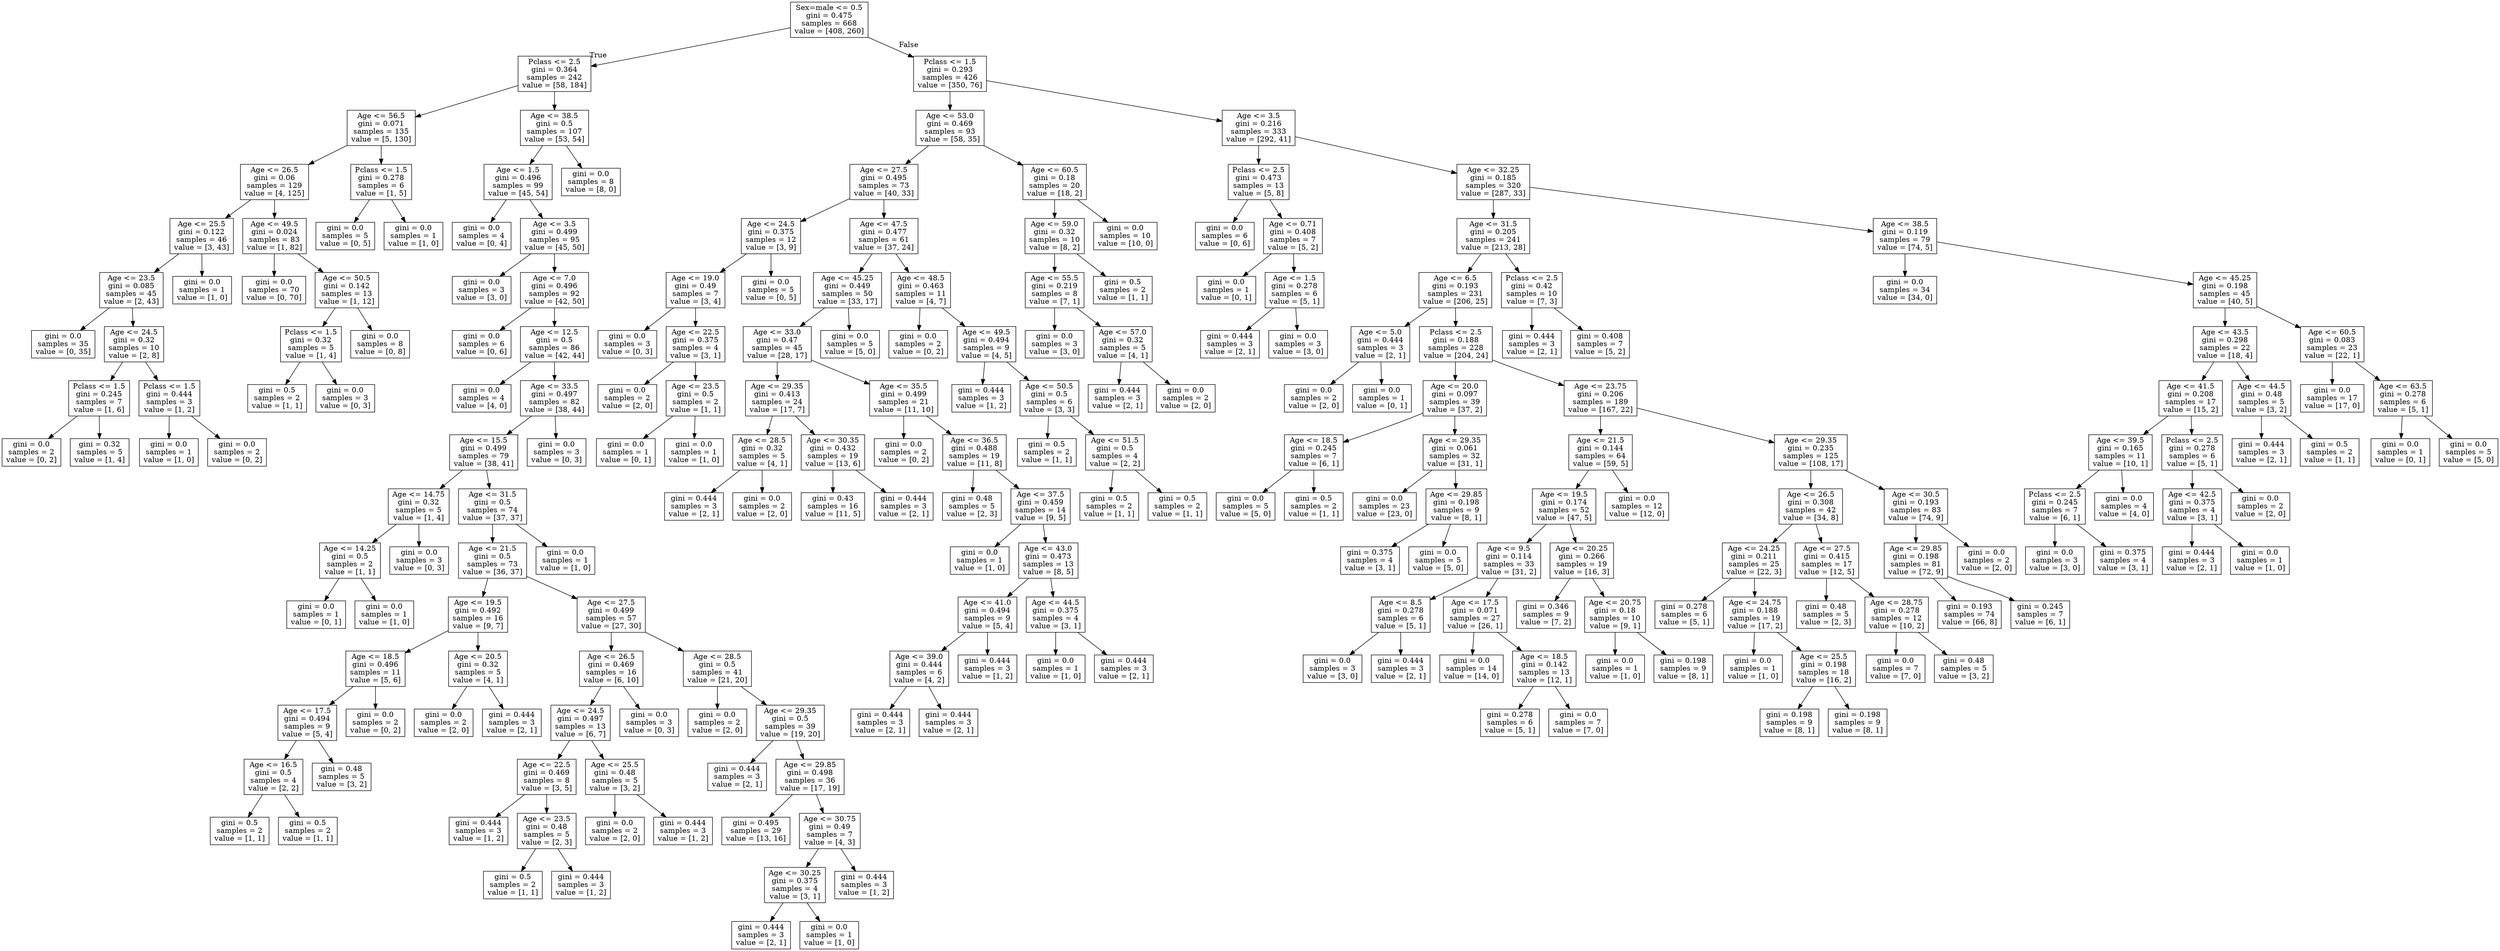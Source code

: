 digraph Tree {
node [shape=box] ;
0 [label="Sex=male <= 0.5\ngini = 0.475\nsamples = 668\nvalue = [408, 260]"] ;
1 [label="Pclass <= 2.5\ngini = 0.364\nsamples = 242\nvalue = [58, 184]"] ;
0 -> 1 [labeldistance=2.5, labelangle=45, headlabel="True"] ;
2 [label="Age <= 56.5\ngini = 0.071\nsamples = 135\nvalue = [5, 130]"] ;
1 -> 2 ;
3 [label="Age <= 26.5\ngini = 0.06\nsamples = 129\nvalue = [4, 125]"] ;
2 -> 3 ;
4 [label="Age <= 25.5\ngini = 0.122\nsamples = 46\nvalue = [3, 43]"] ;
3 -> 4 ;
5 [label="Age <= 23.5\ngini = 0.085\nsamples = 45\nvalue = [2, 43]"] ;
4 -> 5 ;
6 [label="gini = 0.0\nsamples = 35\nvalue = [0, 35]"] ;
5 -> 6 ;
7 [label="Age <= 24.5\ngini = 0.32\nsamples = 10\nvalue = [2, 8]"] ;
5 -> 7 ;
8 [label="Pclass <= 1.5\ngini = 0.245\nsamples = 7\nvalue = [1, 6]"] ;
7 -> 8 ;
9 [label="gini = 0.0\nsamples = 2\nvalue = [0, 2]"] ;
8 -> 9 ;
10 [label="gini = 0.32\nsamples = 5\nvalue = [1, 4]"] ;
8 -> 10 ;
11 [label="Pclass <= 1.5\ngini = 0.444\nsamples = 3\nvalue = [1, 2]"] ;
7 -> 11 ;
12 [label="gini = 0.0\nsamples = 1\nvalue = [1, 0]"] ;
11 -> 12 ;
13 [label="gini = 0.0\nsamples = 2\nvalue = [0, 2]"] ;
11 -> 13 ;
14 [label="gini = 0.0\nsamples = 1\nvalue = [1, 0]"] ;
4 -> 14 ;
15 [label="Age <= 49.5\ngini = 0.024\nsamples = 83\nvalue = [1, 82]"] ;
3 -> 15 ;
16 [label="gini = 0.0\nsamples = 70\nvalue = [0, 70]"] ;
15 -> 16 ;
17 [label="Age <= 50.5\ngini = 0.142\nsamples = 13\nvalue = [1, 12]"] ;
15 -> 17 ;
18 [label="Pclass <= 1.5\ngini = 0.32\nsamples = 5\nvalue = [1, 4]"] ;
17 -> 18 ;
19 [label="gini = 0.5\nsamples = 2\nvalue = [1, 1]"] ;
18 -> 19 ;
20 [label="gini = 0.0\nsamples = 3\nvalue = [0, 3]"] ;
18 -> 20 ;
21 [label="gini = 0.0\nsamples = 8\nvalue = [0, 8]"] ;
17 -> 21 ;
22 [label="Pclass <= 1.5\ngini = 0.278\nsamples = 6\nvalue = [1, 5]"] ;
2 -> 22 ;
23 [label="gini = 0.0\nsamples = 5\nvalue = [0, 5]"] ;
22 -> 23 ;
24 [label="gini = 0.0\nsamples = 1\nvalue = [1, 0]"] ;
22 -> 24 ;
25 [label="Age <= 38.5\ngini = 0.5\nsamples = 107\nvalue = [53, 54]"] ;
1 -> 25 ;
26 [label="Age <= 1.5\ngini = 0.496\nsamples = 99\nvalue = [45, 54]"] ;
25 -> 26 ;
27 [label="gini = 0.0\nsamples = 4\nvalue = [0, 4]"] ;
26 -> 27 ;
28 [label="Age <= 3.5\ngini = 0.499\nsamples = 95\nvalue = [45, 50]"] ;
26 -> 28 ;
29 [label="gini = 0.0\nsamples = 3\nvalue = [3, 0]"] ;
28 -> 29 ;
30 [label="Age <= 7.0\ngini = 0.496\nsamples = 92\nvalue = [42, 50]"] ;
28 -> 30 ;
31 [label="gini = 0.0\nsamples = 6\nvalue = [0, 6]"] ;
30 -> 31 ;
32 [label="Age <= 12.5\ngini = 0.5\nsamples = 86\nvalue = [42, 44]"] ;
30 -> 32 ;
33 [label="gini = 0.0\nsamples = 4\nvalue = [4, 0]"] ;
32 -> 33 ;
34 [label="Age <= 33.5\ngini = 0.497\nsamples = 82\nvalue = [38, 44]"] ;
32 -> 34 ;
35 [label="Age <= 15.5\ngini = 0.499\nsamples = 79\nvalue = [38, 41]"] ;
34 -> 35 ;
36 [label="Age <= 14.75\ngini = 0.32\nsamples = 5\nvalue = [1, 4]"] ;
35 -> 36 ;
37 [label="Age <= 14.25\ngini = 0.5\nsamples = 2\nvalue = [1, 1]"] ;
36 -> 37 ;
38 [label="gini = 0.0\nsamples = 1\nvalue = [0, 1]"] ;
37 -> 38 ;
39 [label="gini = 0.0\nsamples = 1\nvalue = [1, 0]"] ;
37 -> 39 ;
40 [label="gini = 0.0\nsamples = 3\nvalue = [0, 3]"] ;
36 -> 40 ;
41 [label="Age <= 31.5\ngini = 0.5\nsamples = 74\nvalue = [37, 37]"] ;
35 -> 41 ;
42 [label="Age <= 21.5\ngini = 0.5\nsamples = 73\nvalue = [36, 37]"] ;
41 -> 42 ;
43 [label="Age <= 19.5\ngini = 0.492\nsamples = 16\nvalue = [9, 7]"] ;
42 -> 43 ;
44 [label="Age <= 18.5\ngini = 0.496\nsamples = 11\nvalue = [5, 6]"] ;
43 -> 44 ;
45 [label="Age <= 17.5\ngini = 0.494\nsamples = 9\nvalue = [5, 4]"] ;
44 -> 45 ;
46 [label="Age <= 16.5\ngini = 0.5\nsamples = 4\nvalue = [2, 2]"] ;
45 -> 46 ;
47 [label="gini = 0.5\nsamples = 2\nvalue = [1, 1]"] ;
46 -> 47 ;
48 [label="gini = 0.5\nsamples = 2\nvalue = [1, 1]"] ;
46 -> 48 ;
49 [label="gini = 0.48\nsamples = 5\nvalue = [3, 2]"] ;
45 -> 49 ;
50 [label="gini = 0.0\nsamples = 2\nvalue = [0, 2]"] ;
44 -> 50 ;
51 [label="Age <= 20.5\ngini = 0.32\nsamples = 5\nvalue = [4, 1]"] ;
43 -> 51 ;
52 [label="gini = 0.0\nsamples = 2\nvalue = [2, 0]"] ;
51 -> 52 ;
53 [label="gini = 0.444\nsamples = 3\nvalue = [2, 1]"] ;
51 -> 53 ;
54 [label="Age <= 27.5\ngini = 0.499\nsamples = 57\nvalue = [27, 30]"] ;
42 -> 54 ;
55 [label="Age <= 26.5\ngini = 0.469\nsamples = 16\nvalue = [6, 10]"] ;
54 -> 55 ;
56 [label="Age <= 24.5\ngini = 0.497\nsamples = 13\nvalue = [6, 7]"] ;
55 -> 56 ;
57 [label="Age <= 22.5\ngini = 0.469\nsamples = 8\nvalue = [3, 5]"] ;
56 -> 57 ;
58 [label="gini = 0.444\nsamples = 3\nvalue = [1, 2]"] ;
57 -> 58 ;
59 [label="Age <= 23.5\ngini = 0.48\nsamples = 5\nvalue = [2, 3]"] ;
57 -> 59 ;
60 [label="gini = 0.5\nsamples = 2\nvalue = [1, 1]"] ;
59 -> 60 ;
61 [label="gini = 0.444\nsamples = 3\nvalue = [1, 2]"] ;
59 -> 61 ;
62 [label="Age <= 25.5\ngini = 0.48\nsamples = 5\nvalue = [3, 2]"] ;
56 -> 62 ;
63 [label="gini = 0.0\nsamples = 2\nvalue = [2, 0]"] ;
62 -> 63 ;
64 [label="gini = 0.444\nsamples = 3\nvalue = [1, 2]"] ;
62 -> 64 ;
65 [label="gini = 0.0\nsamples = 3\nvalue = [0, 3]"] ;
55 -> 65 ;
66 [label="Age <= 28.5\ngini = 0.5\nsamples = 41\nvalue = [21, 20]"] ;
54 -> 66 ;
67 [label="gini = 0.0\nsamples = 2\nvalue = [2, 0]"] ;
66 -> 67 ;
68 [label="Age <= 29.35\ngini = 0.5\nsamples = 39\nvalue = [19, 20]"] ;
66 -> 68 ;
69 [label="gini = 0.444\nsamples = 3\nvalue = [2, 1]"] ;
68 -> 69 ;
70 [label="Age <= 29.85\ngini = 0.498\nsamples = 36\nvalue = [17, 19]"] ;
68 -> 70 ;
71 [label="gini = 0.495\nsamples = 29\nvalue = [13, 16]"] ;
70 -> 71 ;
72 [label="Age <= 30.75\ngini = 0.49\nsamples = 7\nvalue = [4, 3]"] ;
70 -> 72 ;
73 [label="Age <= 30.25\ngini = 0.375\nsamples = 4\nvalue = [3, 1]"] ;
72 -> 73 ;
74 [label="gini = 0.444\nsamples = 3\nvalue = [2, 1]"] ;
73 -> 74 ;
75 [label="gini = 0.0\nsamples = 1\nvalue = [1, 0]"] ;
73 -> 75 ;
76 [label="gini = 0.444\nsamples = 3\nvalue = [1, 2]"] ;
72 -> 76 ;
77 [label="gini = 0.0\nsamples = 1\nvalue = [1, 0]"] ;
41 -> 77 ;
78 [label="gini = 0.0\nsamples = 3\nvalue = [0, 3]"] ;
34 -> 78 ;
79 [label="gini = 0.0\nsamples = 8\nvalue = [8, 0]"] ;
25 -> 79 ;
80 [label="Pclass <= 1.5\ngini = 0.293\nsamples = 426\nvalue = [350, 76]"] ;
0 -> 80 [labeldistance=2.5, labelangle=-45, headlabel="False"] ;
81 [label="Age <= 53.0\ngini = 0.469\nsamples = 93\nvalue = [58, 35]"] ;
80 -> 81 ;
82 [label="Age <= 27.5\ngini = 0.495\nsamples = 73\nvalue = [40, 33]"] ;
81 -> 82 ;
83 [label="Age <= 24.5\ngini = 0.375\nsamples = 12\nvalue = [3, 9]"] ;
82 -> 83 ;
84 [label="Age <= 19.0\ngini = 0.49\nsamples = 7\nvalue = [3, 4]"] ;
83 -> 84 ;
85 [label="gini = 0.0\nsamples = 3\nvalue = [0, 3]"] ;
84 -> 85 ;
86 [label="Age <= 22.5\ngini = 0.375\nsamples = 4\nvalue = [3, 1]"] ;
84 -> 86 ;
87 [label="gini = 0.0\nsamples = 2\nvalue = [2, 0]"] ;
86 -> 87 ;
88 [label="Age <= 23.5\ngini = 0.5\nsamples = 2\nvalue = [1, 1]"] ;
86 -> 88 ;
89 [label="gini = 0.0\nsamples = 1\nvalue = [0, 1]"] ;
88 -> 89 ;
90 [label="gini = 0.0\nsamples = 1\nvalue = [1, 0]"] ;
88 -> 90 ;
91 [label="gini = 0.0\nsamples = 5\nvalue = [0, 5]"] ;
83 -> 91 ;
92 [label="Age <= 47.5\ngini = 0.477\nsamples = 61\nvalue = [37, 24]"] ;
82 -> 92 ;
93 [label="Age <= 45.25\ngini = 0.449\nsamples = 50\nvalue = [33, 17]"] ;
92 -> 93 ;
94 [label="Age <= 33.0\ngini = 0.47\nsamples = 45\nvalue = [28, 17]"] ;
93 -> 94 ;
95 [label="Age <= 29.35\ngini = 0.413\nsamples = 24\nvalue = [17, 7]"] ;
94 -> 95 ;
96 [label="Age <= 28.5\ngini = 0.32\nsamples = 5\nvalue = [4, 1]"] ;
95 -> 96 ;
97 [label="gini = 0.444\nsamples = 3\nvalue = [2, 1]"] ;
96 -> 97 ;
98 [label="gini = 0.0\nsamples = 2\nvalue = [2, 0]"] ;
96 -> 98 ;
99 [label="Age <= 30.35\ngini = 0.432\nsamples = 19\nvalue = [13, 6]"] ;
95 -> 99 ;
100 [label="gini = 0.43\nsamples = 16\nvalue = [11, 5]"] ;
99 -> 100 ;
101 [label="gini = 0.444\nsamples = 3\nvalue = [2, 1]"] ;
99 -> 101 ;
102 [label="Age <= 35.5\ngini = 0.499\nsamples = 21\nvalue = [11, 10]"] ;
94 -> 102 ;
103 [label="gini = 0.0\nsamples = 2\nvalue = [0, 2]"] ;
102 -> 103 ;
104 [label="Age <= 36.5\ngini = 0.488\nsamples = 19\nvalue = [11, 8]"] ;
102 -> 104 ;
105 [label="gini = 0.48\nsamples = 5\nvalue = [2, 3]"] ;
104 -> 105 ;
106 [label="Age <= 37.5\ngini = 0.459\nsamples = 14\nvalue = [9, 5]"] ;
104 -> 106 ;
107 [label="gini = 0.0\nsamples = 1\nvalue = [1, 0]"] ;
106 -> 107 ;
108 [label="Age <= 43.0\ngini = 0.473\nsamples = 13\nvalue = [8, 5]"] ;
106 -> 108 ;
109 [label="Age <= 41.0\ngini = 0.494\nsamples = 9\nvalue = [5, 4]"] ;
108 -> 109 ;
110 [label="Age <= 39.0\ngini = 0.444\nsamples = 6\nvalue = [4, 2]"] ;
109 -> 110 ;
111 [label="gini = 0.444\nsamples = 3\nvalue = [2, 1]"] ;
110 -> 111 ;
112 [label="gini = 0.444\nsamples = 3\nvalue = [2, 1]"] ;
110 -> 112 ;
113 [label="gini = 0.444\nsamples = 3\nvalue = [1, 2]"] ;
109 -> 113 ;
114 [label="Age <= 44.5\ngini = 0.375\nsamples = 4\nvalue = [3, 1]"] ;
108 -> 114 ;
115 [label="gini = 0.0\nsamples = 1\nvalue = [1, 0]"] ;
114 -> 115 ;
116 [label="gini = 0.444\nsamples = 3\nvalue = [2, 1]"] ;
114 -> 116 ;
117 [label="gini = 0.0\nsamples = 5\nvalue = [5, 0]"] ;
93 -> 117 ;
118 [label="Age <= 48.5\ngini = 0.463\nsamples = 11\nvalue = [4, 7]"] ;
92 -> 118 ;
119 [label="gini = 0.0\nsamples = 2\nvalue = [0, 2]"] ;
118 -> 119 ;
120 [label="Age <= 49.5\ngini = 0.494\nsamples = 9\nvalue = [4, 5]"] ;
118 -> 120 ;
121 [label="gini = 0.444\nsamples = 3\nvalue = [1, 2]"] ;
120 -> 121 ;
122 [label="Age <= 50.5\ngini = 0.5\nsamples = 6\nvalue = [3, 3]"] ;
120 -> 122 ;
123 [label="gini = 0.5\nsamples = 2\nvalue = [1, 1]"] ;
122 -> 123 ;
124 [label="Age <= 51.5\ngini = 0.5\nsamples = 4\nvalue = [2, 2]"] ;
122 -> 124 ;
125 [label="gini = 0.5\nsamples = 2\nvalue = [1, 1]"] ;
124 -> 125 ;
126 [label="gini = 0.5\nsamples = 2\nvalue = [1, 1]"] ;
124 -> 126 ;
127 [label="Age <= 60.5\ngini = 0.18\nsamples = 20\nvalue = [18, 2]"] ;
81 -> 127 ;
128 [label="Age <= 59.0\ngini = 0.32\nsamples = 10\nvalue = [8, 2]"] ;
127 -> 128 ;
129 [label="Age <= 55.5\ngini = 0.219\nsamples = 8\nvalue = [7, 1]"] ;
128 -> 129 ;
130 [label="gini = 0.0\nsamples = 3\nvalue = [3, 0]"] ;
129 -> 130 ;
131 [label="Age <= 57.0\ngini = 0.32\nsamples = 5\nvalue = [4, 1]"] ;
129 -> 131 ;
132 [label="gini = 0.444\nsamples = 3\nvalue = [2, 1]"] ;
131 -> 132 ;
133 [label="gini = 0.0\nsamples = 2\nvalue = [2, 0]"] ;
131 -> 133 ;
134 [label="gini = 0.5\nsamples = 2\nvalue = [1, 1]"] ;
128 -> 134 ;
135 [label="gini = 0.0\nsamples = 10\nvalue = [10, 0]"] ;
127 -> 135 ;
136 [label="Age <= 3.5\ngini = 0.216\nsamples = 333\nvalue = [292, 41]"] ;
80 -> 136 ;
137 [label="Pclass <= 2.5\ngini = 0.473\nsamples = 13\nvalue = [5, 8]"] ;
136 -> 137 ;
138 [label="gini = 0.0\nsamples = 6\nvalue = [0, 6]"] ;
137 -> 138 ;
139 [label="Age <= 0.71\ngini = 0.408\nsamples = 7\nvalue = [5, 2]"] ;
137 -> 139 ;
140 [label="gini = 0.0\nsamples = 1\nvalue = [0, 1]"] ;
139 -> 140 ;
141 [label="Age <= 1.5\ngini = 0.278\nsamples = 6\nvalue = [5, 1]"] ;
139 -> 141 ;
142 [label="gini = 0.444\nsamples = 3\nvalue = [2, 1]"] ;
141 -> 142 ;
143 [label="gini = 0.0\nsamples = 3\nvalue = [3, 0]"] ;
141 -> 143 ;
144 [label="Age <= 32.25\ngini = 0.185\nsamples = 320\nvalue = [287, 33]"] ;
136 -> 144 ;
145 [label="Age <= 31.5\ngini = 0.205\nsamples = 241\nvalue = [213, 28]"] ;
144 -> 145 ;
146 [label="Age <= 6.5\ngini = 0.193\nsamples = 231\nvalue = [206, 25]"] ;
145 -> 146 ;
147 [label="Age <= 5.0\ngini = 0.444\nsamples = 3\nvalue = [2, 1]"] ;
146 -> 147 ;
148 [label="gini = 0.0\nsamples = 2\nvalue = [2, 0]"] ;
147 -> 148 ;
149 [label="gini = 0.0\nsamples = 1\nvalue = [0, 1]"] ;
147 -> 149 ;
150 [label="Pclass <= 2.5\ngini = 0.188\nsamples = 228\nvalue = [204, 24]"] ;
146 -> 150 ;
151 [label="Age <= 20.0\ngini = 0.097\nsamples = 39\nvalue = [37, 2]"] ;
150 -> 151 ;
152 [label="Age <= 18.5\ngini = 0.245\nsamples = 7\nvalue = [6, 1]"] ;
151 -> 152 ;
153 [label="gini = 0.0\nsamples = 5\nvalue = [5, 0]"] ;
152 -> 153 ;
154 [label="gini = 0.5\nsamples = 2\nvalue = [1, 1]"] ;
152 -> 154 ;
155 [label="Age <= 29.35\ngini = 0.061\nsamples = 32\nvalue = [31, 1]"] ;
151 -> 155 ;
156 [label="gini = 0.0\nsamples = 23\nvalue = [23, 0]"] ;
155 -> 156 ;
157 [label="Age <= 29.85\ngini = 0.198\nsamples = 9\nvalue = [8, 1]"] ;
155 -> 157 ;
158 [label="gini = 0.375\nsamples = 4\nvalue = [3, 1]"] ;
157 -> 158 ;
159 [label="gini = 0.0\nsamples = 5\nvalue = [5, 0]"] ;
157 -> 159 ;
160 [label="Age <= 23.75\ngini = 0.206\nsamples = 189\nvalue = [167, 22]"] ;
150 -> 160 ;
161 [label="Age <= 21.5\ngini = 0.144\nsamples = 64\nvalue = [59, 5]"] ;
160 -> 161 ;
162 [label="Age <= 19.5\ngini = 0.174\nsamples = 52\nvalue = [47, 5]"] ;
161 -> 162 ;
163 [label="Age <= 9.5\ngini = 0.114\nsamples = 33\nvalue = [31, 2]"] ;
162 -> 163 ;
164 [label="Age <= 8.5\ngini = 0.278\nsamples = 6\nvalue = [5, 1]"] ;
163 -> 164 ;
165 [label="gini = 0.0\nsamples = 3\nvalue = [3, 0]"] ;
164 -> 165 ;
166 [label="gini = 0.444\nsamples = 3\nvalue = [2, 1]"] ;
164 -> 166 ;
167 [label="Age <= 17.5\ngini = 0.071\nsamples = 27\nvalue = [26, 1]"] ;
163 -> 167 ;
168 [label="gini = 0.0\nsamples = 14\nvalue = [14, 0]"] ;
167 -> 168 ;
169 [label="Age <= 18.5\ngini = 0.142\nsamples = 13\nvalue = [12, 1]"] ;
167 -> 169 ;
170 [label="gini = 0.278\nsamples = 6\nvalue = [5, 1]"] ;
169 -> 170 ;
171 [label="gini = 0.0\nsamples = 7\nvalue = [7, 0]"] ;
169 -> 171 ;
172 [label="Age <= 20.25\ngini = 0.266\nsamples = 19\nvalue = [16, 3]"] ;
162 -> 172 ;
173 [label="gini = 0.346\nsamples = 9\nvalue = [7, 2]"] ;
172 -> 173 ;
174 [label="Age <= 20.75\ngini = 0.18\nsamples = 10\nvalue = [9, 1]"] ;
172 -> 174 ;
175 [label="gini = 0.0\nsamples = 1\nvalue = [1, 0]"] ;
174 -> 175 ;
176 [label="gini = 0.198\nsamples = 9\nvalue = [8, 1]"] ;
174 -> 176 ;
177 [label="gini = 0.0\nsamples = 12\nvalue = [12, 0]"] ;
161 -> 177 ;
178 [label="Age <= 29.35\ngini = 0.235\nsamples = 125\nvalue = [108, 17]"] ;
160 -> 178 ;
179 [label="Age <= 26.5\ngini = 0.308\nsamples = 42\nvalue = [34, 8]"] ;
178 -> 179 ;
180 [label="Age <= 24.25\ngini = 0.211\nsamples = 25\nvalue = [22, 3]"] ;
179 -> 180 ;
181 [label="gini = 0.278\nsamples = 6\nvalue = [5, 1]"] ;
180 -> 181 ;
182 [label="Age <= 24.75\ngini = 0.188\nsamples = 19\nvalue = [17, 2]"] ;
180 -> 182 ;
183 [label="gini = 0.0\nsamples = 1\nvalue = [1, 0]"] ;
182 -> 183 ;
184 [label="Age <= 25.5\ngini = 0.198\nsamples = 18\nvalue = [16, 2]"] ;
182 -> 184 ;
185 [label="gini = 0.198\nsamples = 9\nvalue = [8, 1]"] ;
184 -> 185 ;
186 [label="gini = 0.198\nsamples = 9\nvalue = [8, 1]"] ;
184 -> 186 ;
187 [label="Age <= 27.5\ngini = 0.415\nsamples = 17\nvalue = [12, 5]"] ;
179 -> 187 ;
188 [label="gini = 0.48\nsamples = 5\nvalue = [2, 3]"] ;
187 -> 188 ;
189 [label="Age <= 28.75\ngini = 0.278\nsamples = 12\nvalue = [10, 2]"] ;
187 -> 189 ;
190 [label="gini = 0.0\nsamples = 7\nvalue = [7, 0]"] ;
189 -> 190 ;
191 [label="gini = 0.48\nsamples = 5\nvalue = [3, 2]"] ;
189 -> 191 ;
192 [label="Age <= 30.5\ngini = 0.193\nsamples = 83\nvalue = [74, 9]"] ;
178 -> 192 ;
193 [label="Age <= 29.85\ngini = 0.198\nsamples = 81\nvalue = [72, 9]"] ;
192 -> 193 ;
194 [label="gini = 0.193\nsamples = 74\nvalue = [66, 8]"] ;
193 -> 194 ;
195 [label="gini = 0.245\nsamples = 7\nvalue = [6, 1]"] ;
193 -> 195 ;
196 [label="gini = 0.0\nsamples = 2\nvalue = [2, 0]"] ;
192 -> 196 ;
197 [label="Pclass <= 2.5\ngini = 0.42\nsamples = 10\nvalue = [7, 3]"] ;
145 -> 197 ;
198 [label="gini = 0.444\nsamples = 3\nvalue = [2, 1]"] ;
197 -> 198 ;
199 [label="gini = 0.408\nsamples = 7\nvalue = [5, 2]"] ;
197 -> 199 ;
200 [label="Age <= 38.5\ngini = 0.119\nsamples = 79\nvalue = [74, 5]"] ;
144 -> 200 ;
201 [label="gini = 0.0\nsamples = 34\nvalue = [34, 0]"] ;
200 -> 201 ;
202 [label="Age <= 45.25\ngini = 0.198\nsamples = 45\nvalue = [40, 5]"] ;
200 -> 202 ;
203 [label="Age <= 43.5\ngini = 0.298\nsamples = 22\nvalue = [18, 4]"] ;
202 -> 203 ;
204 [label="Age <= 41.5\ngini = 0.208\nsamples = 17\nvalue = [15, 2]"] ;
203 -> 204 ;
205 [label="Age <= 39.5\ngini = 0.165\nsamples = 11\nvalue = [10, 1]"] ;
204 -> 205 ;
206 [label="Pclass <= 2.5\ngini = 0.245\nsamples = 7\nvalue = [6, 1]"] ;
205 -> 206 ;
207 [label="gini = 0.0\nsamples = 3\nvalue = [3, 0]"] ;
206 -> 207 ;
208 [label="gini = 0.375\nsamples = 4\nvalue = [3, 1]"] ;
206 -> 208 ;
209 [label="gini = 0.0\nsamples = 4\nvalue = [4, 0]"] ;
205 -> 209 ;
210 [label="Pclass <= 2.5\ngini = 0.278\nsamples = 6\nvalue = [5, 1]"] ;
204 -> 210 ;
211 [label="Age <= 42.5\ngini = 0.375\nsamples = 4\nvalue = [3, 1]"] ;
210 -> 211 ;
212 [label="gini = 0.444\nsamples = 3\nvalue = [2, 1]"] ;
211 -> 212 ;
213 [label="gini = 0.0\nsamples = 1\nvalue = [1, 0]"] ;
211 -> 213 ;
214 [label="gini = 0.0\nsamples = 2\nvalue = [2, 0]"] ;
210 -> 214 ;
215 [label="Age <= 44.5\ngini = 0.48\nsamples = 5\nvalue = [3, 2]"] ;
203 -> 215 ;
216 [label="gini = 0.444\nsamples = 3\nvalue = [2, 1]"] ;
215 -> 216 ;
217 [label="gini = 0.5\nsamples = 2\nvalue = [1, 1]"] ;
215 -> 217 ;
218 [label="Age <= 60.5\ngini = 0.083\nsamples = 23\nvalue = [22, 1]"] ;
202 -> 218 ;
219 [label="gini = 0.0\nsamples = 17\nvalue = [17, 0]"] ;
218 -> 219 ;
220 [label="Age <= 63.5\ngini = 0.278\nsamples = 6\nvalue = [5, 1]"] ;
218 -> 220 ;
221 [label="gini = 0.0\nsamples = 1\nvalue = [0, 1]"] ;
220 -> 221 ;
222 [label="gini = 0.0\nsamples = 5\nvalue = [5, 0]"] ;
220 -> 222 ;
}